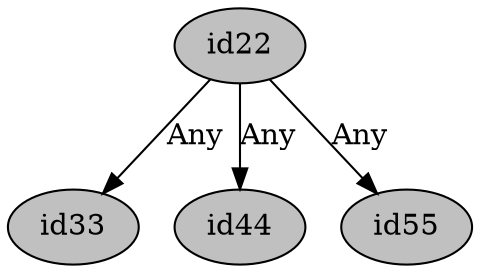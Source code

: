 digraph Process_Two {  id22 [ name = "Say" state = "WAITING" returned = "Any" fillcolor=GREY style=filled shape=ellipse] 
  id33 [ name = "Sing" state = "WAITING" returned = "Any" fillcolor=GREY style=filled shape=ellipse] 
id22 -> id33 [label=Any]
  id44 [ name = "Say" state = "WAITING" returned = "Any" fillcolor=GREY style=filled shape=ellipse] 
id22 -> id44 [label=Any]
  id55 [ name = "Sing" state = "WAITING" returned = "Any" fillcolor=GREY style=filled shape=ellipse] 
id22 -> id55 [label=Any]
}
